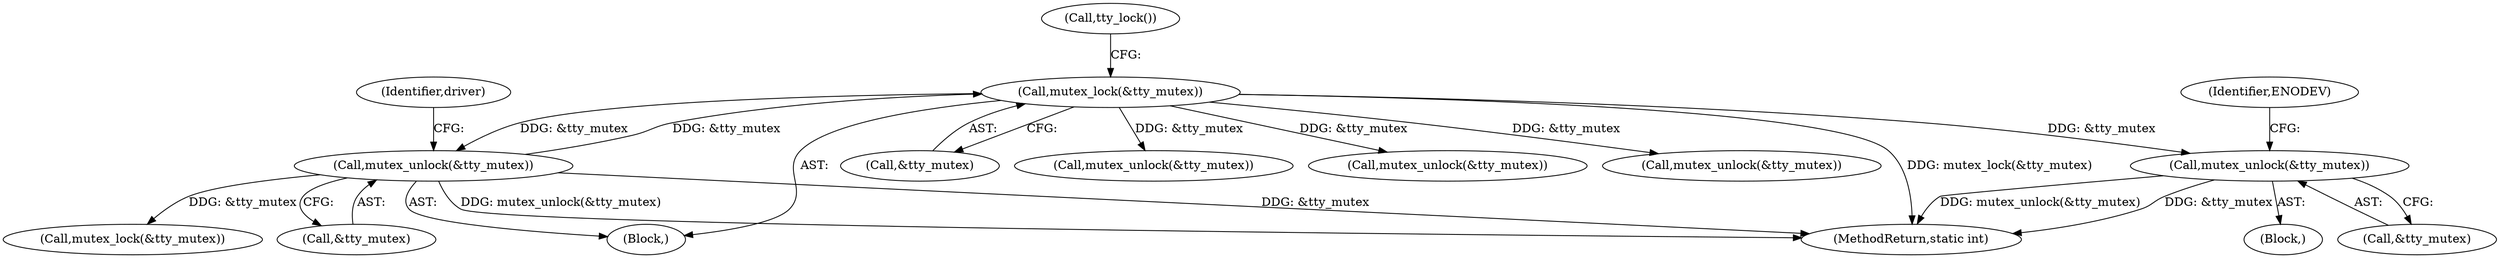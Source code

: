 digraph "0_linux_c290f8358acaeffd8e0c551ddcc24d1206143376@API" {
"1000245" [label="(Call,mutex_unlock(&tty_mutex))"];
"1000149" [label="(Call,mutex_lock(&tty_mutex))"];
"1000312" [label="(Call,mutex_unlock(&tty_mutex))"];
"1000246" [label="(Call,&tty_mutex)"];
"1000150" [label="(Call,&tty_mutex)"];
"1000152" [label="(Call,tty_lock())"];
"1000149" [label="(Call,mutex_lock(&tty_mutex))"];
"1000168" [label="(Call,mutex_unlock(&tty_mutex))"];
"1000245" [label="(Call,mutex_unlock(&tty_mutex))"];
"1000284" [label="(Call,mutex_unlock(&tty_mutex))"];
"1000486" [label="(MethodReturn,static int)"];
"1000312" [label="(Call,mutex_unlock(&tty_mutex))"];
"1000437" [label="(Call,mutex_lock(&tty_mutex))"];
"1000316" [label="(Identifier,driver)"];
"1000262" [label="(Call,mutex_unlock(&tty_mutex))"];
"1000250" [label="(Identifier,ENODEV)"];
"1000218" [label="(Block,)"];
"1000110" [label="(Block,)"];
"1000313" [label="(Call,&tty_mutex)"];
"1000245" -> "1000218"  [label="AST: "];
"1000245" -> "1000246"  [label="CFG: "];
"1000246" -> "1000245"  [label="AST: "];
"1000250" -> "1000245"  [label="CFG: "];
"1000245" -> "1000486"  [label="DDG: mutex_unlock(&tty_mutex)"];
"1000245" -> "1000486"  [label="DDG: &tty_mutex"];
"1000149" -> "1000245"  [label="DDG: &tty_mutex"];
"1000149" -> "1000110"  [label="AST: "];
"1000149" -> "1000150"  [label="CFG: "];
"1000150" -> "1000149"  [label="AST: "];
"1000152" -> "1000149"  [label="CFG: "];
"1000149" -> "1000486"  [label="DDG: mutex_lock(&tty_mutex)"];
"1000312" -> "1000149"  [label="DDG: &tty_mutex"];
"1000149" -> "1000168"  [label="DDG: &tty_mutex"];
"1000149" -> "1000262"  [label="DDG: &tty_mutex"];
"1000149" -> "1000284"  [label="DDG: &tty_mutex"];
"1000149" -> "1000312"  [label="DDG: &tty_mutex"];
"1000312" -> "1000110"  [label="AST: "];
"1000312" -> "1000313"  [label="CFG: "];
"1000313" -> "1000312"  [label="AST: "];
"1000316" -> "1000312"  [label="CFG: "];
"1000312" -> "1000486"  [label="DDG: mutex_unlock(&tty_mutex)"];
"1000312" -> "1000486"  [label="DDG: &tty_mutex"];
"1000312" -> "1000437"  [label="DDG: &tty_mutex"];
}
